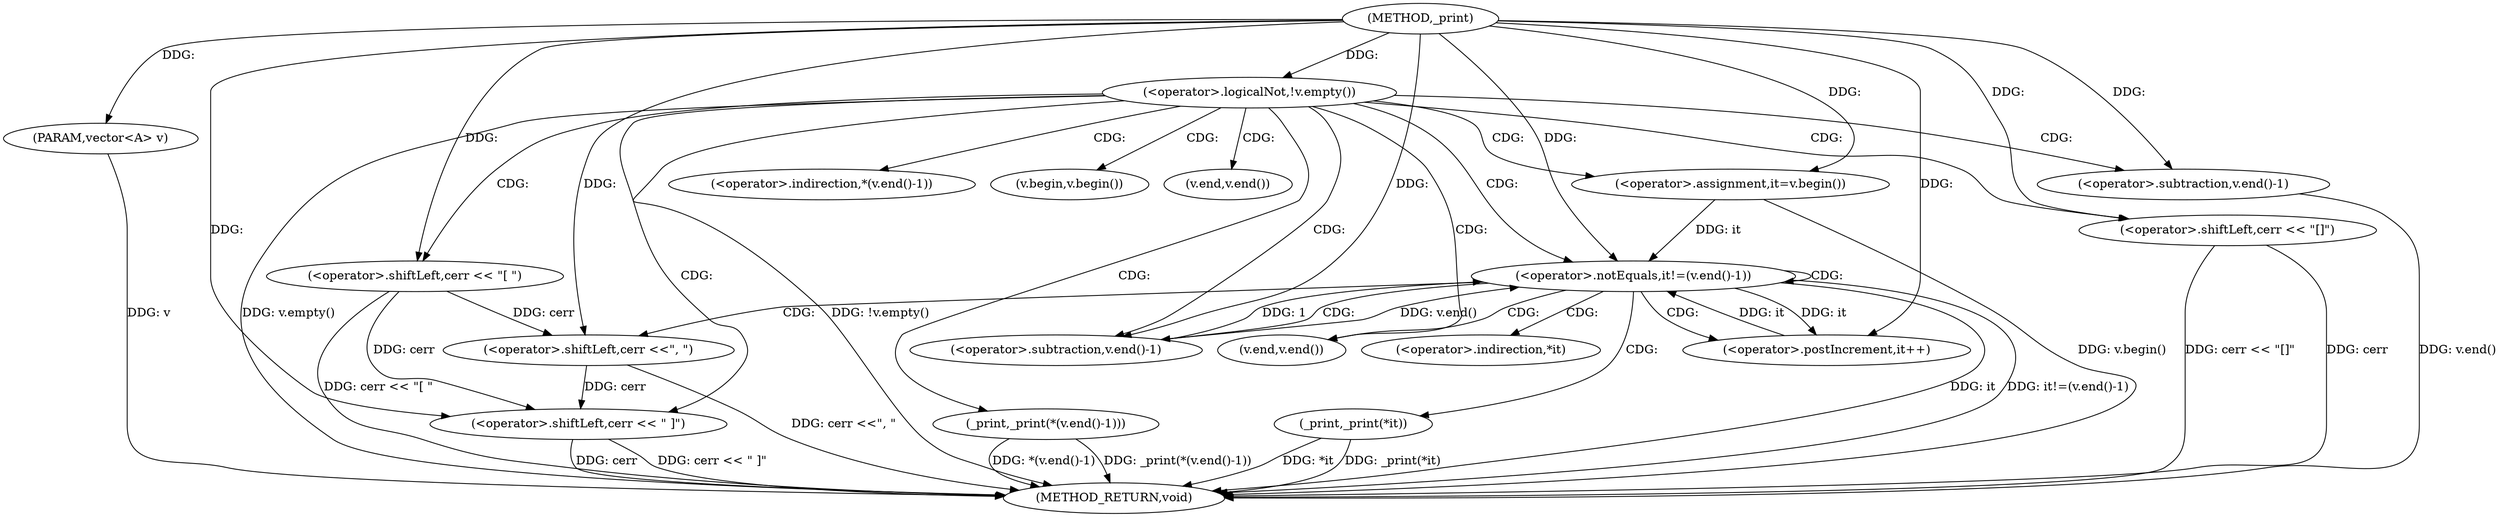 digraph "_print" {  
"1000294" [label = "(METHOD,_print)" ]
"1000336" [label = "(METHOD_RETURN,void)" ]
"1000295" [label = "(PARAM,vector<A> v)" ]
"1000298" [label = "(<operator>.logicalNot,!v.empty())" ]
"1000301" [label = "(<operator>.shiftLeft,cerr << \"[ \")" ]
"1000323" [label = "(_print,_print(*(v.end()-1)))" ]
"1000328" [label = "(<operator>.shiftLeft,cerr << \" ]\")" ]
"1000306" [label = "(<operator>.assignment,it=v.begin())" ]
"1000309" [label = "(<operator>.notEquals,it!=(v.end()-1))" ]
"1000314" [label = "(<operator>.postIncrement,it++)" ]
"1000333" [label = "(<operator>.shiftLeft,cerr << \"[]\")" ]
"1000317" [label = "(_print,_print(*it))" ]
"1000320" [label = "(<operator>.shiftLeft,cerr <<\", \")" ]
"1000311" [label = "(<operator>.subtraction,v.end()-1)" ]
"1000325" [label = "(<operator>.subtraction,v.end()-1)" ]
"1000324" [label = "(<operator>.indirection,*(v.end()-1))" ]
"1000308" [label = "(v.begin,v.begin())" ]
"1000312" [label = "(v.end,v.end())" ]
"1000318" [label = "(<operator>.indirection,*it)" ]
"1000326" [label = "(v.end,v.end())" ]
  "1000295" -> "1000336"  [ label = "DDG: v"] 
  "1000298" -> "1000336"  [ label = "DDG: v.empty()"] 
  "1000298" -> "1000336"  [ label = "DDG: !v.empty()"] 
  "1000333" -> "1000336"  [ label = "DDG: cerr"] 
  "1000333" -> "1000336"  [ label = "DDG: cerr << \"[]\""] 
  "1000301" -> "1000336"  [ label = "DDG: cerr << \"[ \""] 
  "1000306" -> "1000336"  [ label = "DDG: v.begin()"] 
  "1000309" -> "1000336"  [ label = "DDG: it"] 
  "1000309" -> "1000336"  [ label = "DDG: it!=(v.end()-1)"] 
  "1000325" -> "1000336"  [ label = "DDG: v.end()"] 
  "1000323" -> "1000336"  [ label = "DDG: *(v.end()-1)"] 
  "1000323" -> "1000336"  [ label = "DDG: _print(*(v.end()-1))"] 
  "1000328" -> "1000336"  [ label = "DDG: cerr"] 
  "1000328" -> "1000336"  [ label = "DDG: cerr << \" ]\""] 
  "1000317" -> "1000336"  [ label = "DDG: *it"] 
  "1000317" -> "1000336"  [ label = "DDG: _print(*it)"] 
  "1000320" -> "1000336"  [ label = "DDG: cerr <<\", \""] 
  "1000294" -> "1000295"  [ label = "DDG: "] 
  "1000294" -> "1000298"  [ label = "DDG: "] 
  "1000294" -> "1000301"  [ label = "DDG: "] 
  "1000294" -> "1000306"  [ label = "DDG: "] 
  "1000301" -> "1000328"  [ label = "DDG: cerr"] 
  "1000320" -> "1000328"  [ label = "DDG: cerr"] 
  "1000294" -> "1000328"  [ label = "DDG: "] 
  "1000306" -> "1000309"  [ label = "DDG: it"] 
  "1000314" -> "1000309"  [ label = "DDG: it"] 
  "1000294" -> "1000309"  [ label = "DDG: "] 
  "1000311" -> "1000309"  [ label = "DDG: v.end()"] 
  "1000311" -> "1000309"  [ label = "DDG: 1"] 
  "1000309" -> "1000314"  [ label = "DDG: it"] 
  "1000294" -> "1000314"  [ label = "DDG: "] 
  "1000294" -> "1000333"  [ label = "DDG: "] 
  "1000294" -> "1000311"  [ label = "DDG: "] 
  "1000301" -> "1000320"  [ label = "DDG: cerr"] 
  "1000294" -> "1000320"  [ label = "DDG: "] 
  "1000294" -> "1000325"  [ label = "DDG: "] 
  "1000298" -> "1000328"  [ label = "CDG: "] 
  "1000298" -> "1000309"  [ label = "CDG: "] 
  "1000298" -> "1000326"  [ label = "CDG: "] 
  "1000298" -> "1000333"  [ label = "CDG: "] 
  "1000298" -> "1000308"  [ label = "CDG: "] 
  "1000298" -> "1000311"  [ label = "CDG: "] 
  "1000298" -> "1000312"  [ label = "CDG: "] 
  "1000298" -> "1000325"  [ label = "CDG: "] 
  "1000298" -> "1000323"  [ label = "CDG: "] 
  "1000298" -> "1000301"  [ label = "CDG: "] 
  "1000298" -> "1000324"  [ label = "CDG: "] 
  "1000298" -> "1000306"  [ label = "CDG: "] 
  "1000309" -> "1000309"  [ label = "CDG: "] 
  "1000309" -> "1000318"  [ label = "CDG: "] 
  "1000309" -> "1000314"  [ label = "CDG: "] 
  "1000309" -> "1000311"  [ label = "CDG: "] 
  "1000309" -> "1000312"  [ label = "CDG: "] 
  "1000309" -> "1000320"  [ label = "CDG: "] 
  "1000309" -> "1000317"  [ label = "CDG: "] 
}
